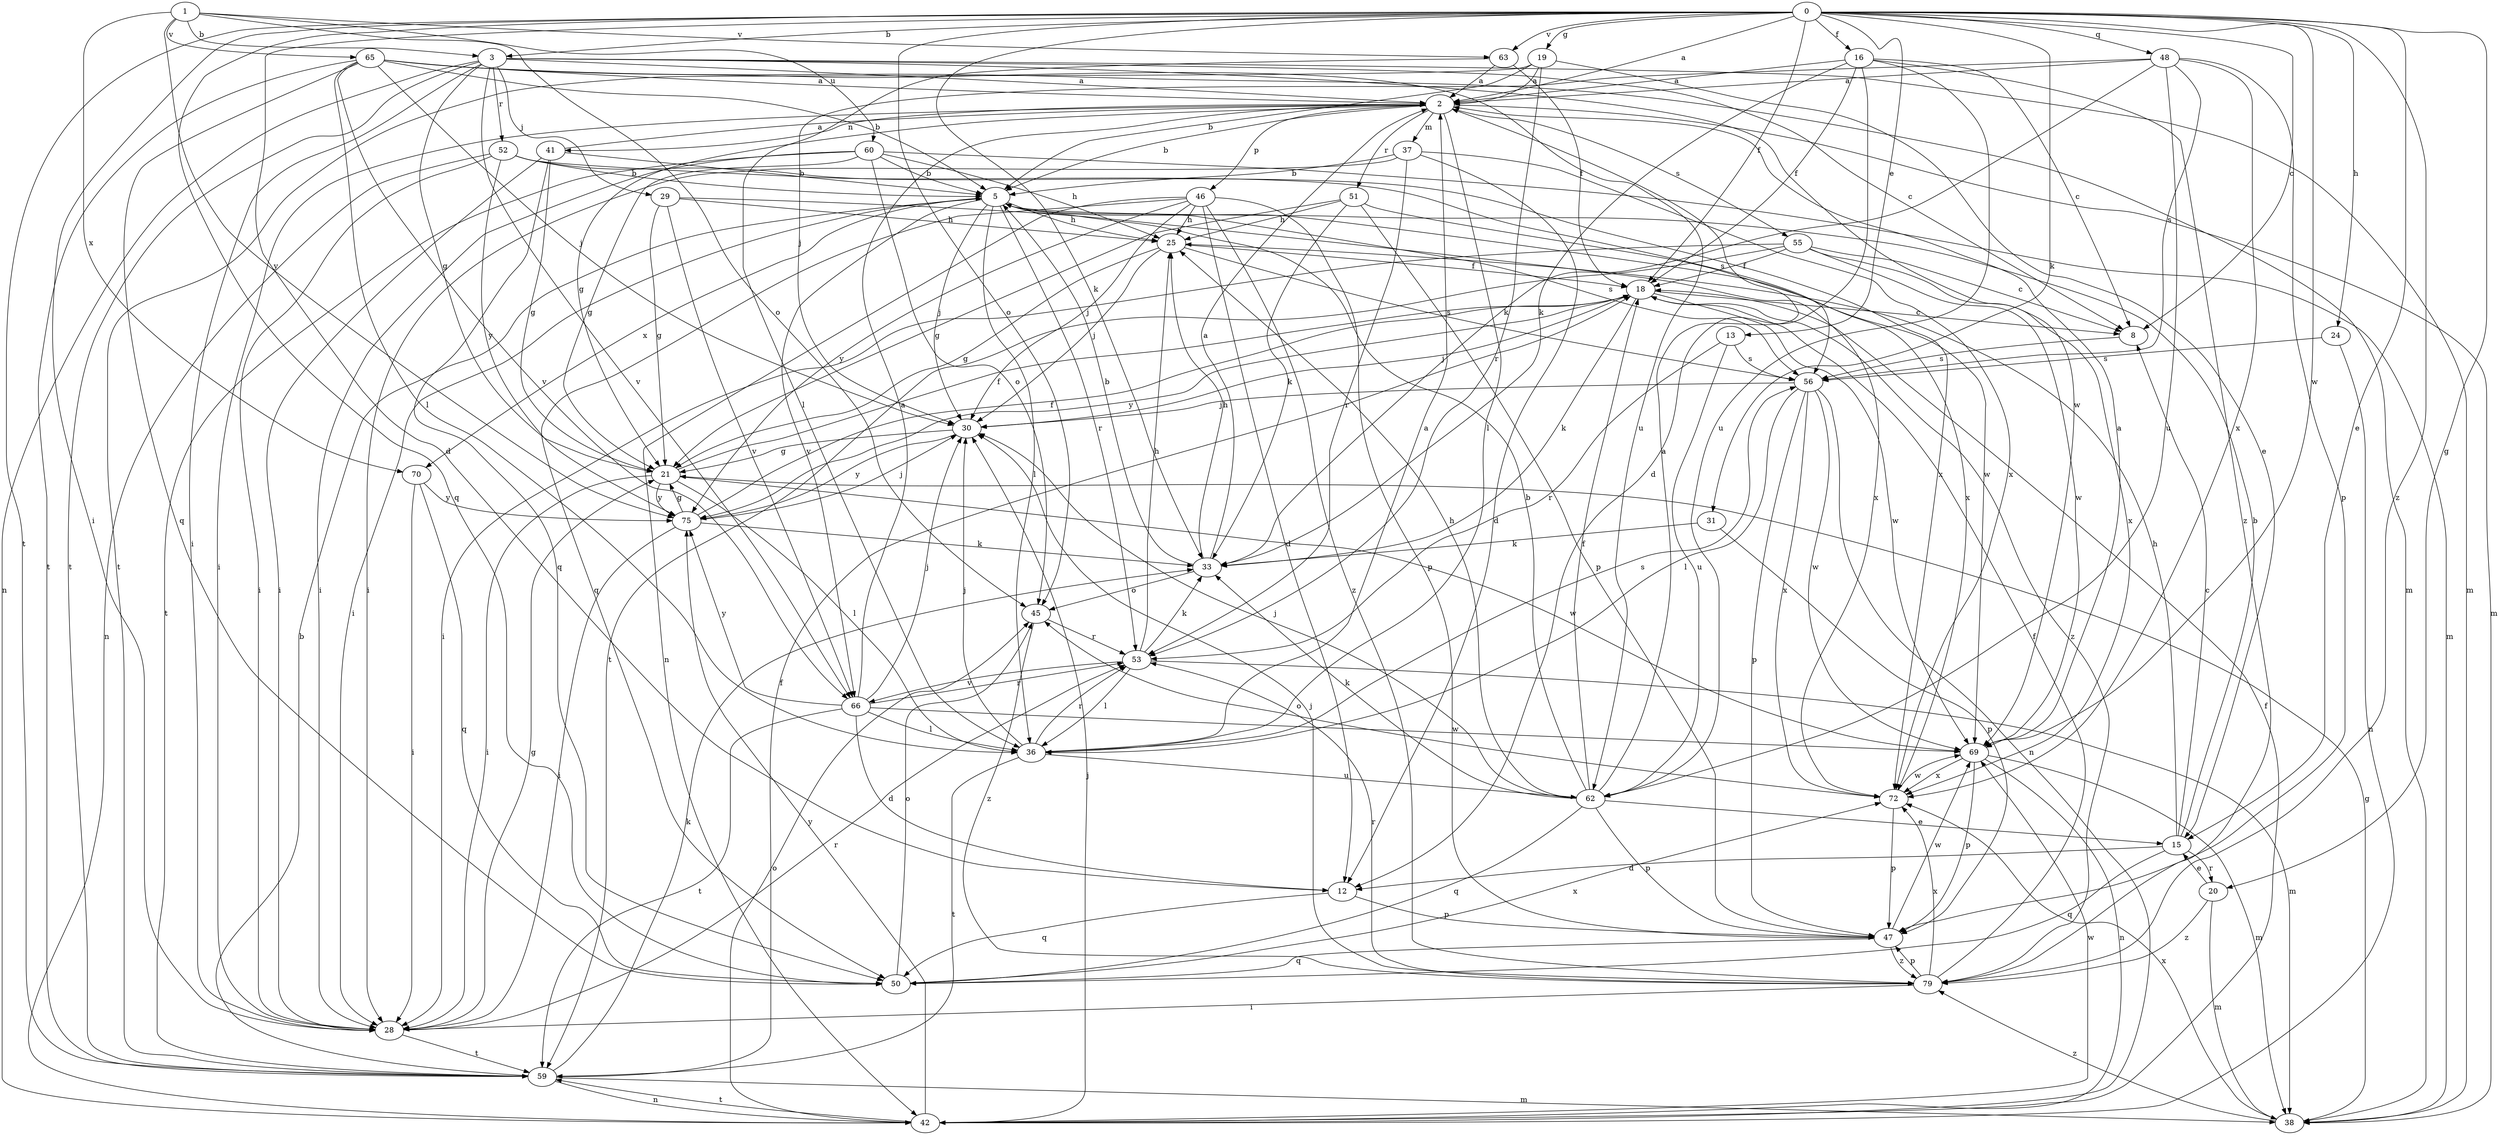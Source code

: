 strict digraph  {
0;
1;
2;
3;
5;
8;
12;
13;
15;
16;
18;
19;
20;
21;
24;
25;
28;
29;
30;
31;
33;
36;
37;
38;
41;
42;
45;
46;
47;
48;
50;
51;
52;
53;
55;
56;
59;
60;
62;
63;
65;
66;
69;
70;
72;
75;
79;
0 -> 2  [label=a];
0 -> 3  [label=b];
0 -> 8  [label=c];
0 -> 12  [label=d];
0 -> 13  [label=e];
0 -> 15  [label=e];
0 -> 16  [label=f];
0 -> 18  [label=f];
0 -> 19  [label=g];
0 -> 20  [label=g];
0 -> 24  [label=h];
0 -> 28  [label=i];
0 -> 31  [label=k];
0 -> 33  [label=k];
0 -> 45  [label=o];
0 -> 48  [label=q];
0 -> 50  [label=q];
0 -> 59  [label=t];
0 -> 63  [label=v];
0 -> 69  [label=w];
0 -> 79  [label=z];
1 -> 3  [label=b];
1 -> 45  [label=o];
1 -> 60  [label=u];
1 -> 63  [label=v];
1 -> 65  [label=v];
1 -> 70  [label=x];
1 -> 75  [label=y];
2 -> 5  [label=b];
2 -> 21  [label=g];
2 -> 28  [label=i];
2 -> 36  [label=l];
2 -> 37  [label=m];
2 -> 38  [label=m];
2 -> 41  [label=n];
2 -> 46  [label=p];
2 -> 51  [label=r];
2 -> 55  [label=s];
3 -> 2  [label=a];
3 -> 8  [label=c];
3 -> 21  [label=g];
3 -> 28  [label=i];
3 -> 29  [label=j];
3 -> 38  [label=m];
3 -> 42  [label=n];
3 -> 52  [label=r];
3 -> 59  [label=t];
3 -> 66  [label=v];
3 -> 69  [label=w];
5 -> 25  [label=h];
5 -> 28  [label=i];
5 -> 30  [label=j];
5 -> 36  [label=l];
5 -> 53  [label=r];
5 -> 56  [label=s];
5 -> 66  [label=v];
5 -> 69  [label=w];
5 -> 70  [label=x];
8 -> 56  [label=s];
12 -> 47  [label=p];
12 -> 50  [label=q];
13 -> 53  [label=r];
13 -> 56  [label=s];
13 -> 62  [label=u];
15 -> 5  [label=b];
15 -> 8  [label=c];
15 -> 12  [label=d];
15 -> 25  [label=h];
15 -> 50  [label=q];
15 -> 20  [label=r];
16 -> 2  [label=a];
16 -> 8  [label=c];
16 -> 12  [label=d];
16 -> 18  [label=f];
16 -> 33  [label=k];
16 -> 62  [label=u];
16 -> 79  [label=z];
18 -> 8  [label=c];
18 -> 30  [label=j];
18 -> 33  [label=k];
18 -> 69  [label=w];
18 -> 75  [label=y];
18 -> 79  [label=z];
19 -> 2  [label=a];
19 -> 5  [label=b];
19 -> 15  [label=e];
19 -> 53  [label=r];
19 -> 59  [label=t];
20 -> 15  [label=e];
20 -> 38  [label=m];
20 -> 79  [label=z];
21 -> 18  [label=f];
21 -> 28  [label=i];
21 -> 36  [label=l];
21 -> 69  [label=w];
21 -> 75  [label=y];
24 -> 42  [label=n];
24 -> 56  [label=s];
25 -> 18  [label=f];
25 -> 21  [label=g];
25 -> 30  [label=j];
25 -> 56  [label=s];
28 -> 21  [label=g];
28 -> 53  [label=r];
28 -> 59  [label=t];
29 -> 21  [label=g];
29 -> 25  [label=h];
29 -> 66  [label=v];
29 -> 72  [label=x];
30 -> 21  [label=g];
30 -> 75  [label=y];
31 -> 33  [label=k];
31 -> 47  [label=p];
33 -> 2  [label=a];
33 -> 5  [label=b];
33 -> 25  [label=h];
33 -> 45  [label=o];
36 -> 2  [label=a];
36 -> 30  [label=j];
36 -> 53  [label=r];
36 -> 56  [label=s];
36 -> 59  [label=t];
36 -> 62  [label=u];
37 -> 5  [label=b];
37 -> 12  [label=d];
37 -> 28  [label=i];
37 -> 53  [label=r];
37 -> 72  [label=x];
38 -> 21  [label=g];
38 -> 72  [label=x];
38 -> 79  [label=z];
41 -> 2  [label=a];
41 -> 5  [label=b];
41 -> 21  [label=g];
41 -> 28  [label=i];
41 -> 50  [label=q];
42 -> 18  [label=f];
42 -> 30  [label=j];
42 -> 45  [label=o];
42 -> 59  [label=t];
42 -> 69  [label=w];
42 -> 75  [label=y];
45 -> 53  [label=r];
45 -> 79  [label=z];
46 -> 12  [label=d];
46 -> 25  [label=h];
46 -> 30  [label=j];
46 -> 42  [label=n];
46 -> 47  [label=p];
46 -> 50  [label=q];
46 -> 75  [label=y];
46 -> 79  [label=z];
47 -> 50  [label=q];
47 -> 69  [label=w];
47 -> 79  [label=z];
48 -> 2  [label=a];
48 -> 30  [label=j];
48 -> 33  [label=k];
48 -> 47  [label=p];
48 -> 56  [label=s];
48 -> 62  [label=u];
48 -> 72  [label=x];
50 -> 45  [label=o];
50 -> 72  [label=x];
51 -> 21  [label=g];
51 -> 25  [label=h];
51 -> 33  [label=k];
51 -> 47  [label=p];
51 -> 72  [label=x];
52 -> 5  [label=b];
52 -> 28  [label=i];
52 -> 42  [label=n];
52 -> 56  [label=s];
52 -> 72  [label=x];
52 -> 75  [label=y];
53 -> 25  [label=h];
53 -> 33  [label=k];
53 -> 36  [label=l];
53 -> 38  [label=m];
53 -> 66  [label=v];
55 -> 8  [label=c];
55 -> 18  [label=f];
55 -> 28  [label=i];
55 -> 59  [label=t];
55 -> 69  [label=w];
55 -> 72  [label=x];
56 -> 30  [label=j];
56 -> 36  [label=l];
56 -> 42  [label=n];
56 -> 47  [label=p];
56 -> 69  [label=w];
56 -> 72  [label=x];
59 -> 5  [label=b];
59 -> 18  [label=f];
59 -> 33  [label=k];
59 -> 38  [label=m];
59 -> 42  [label=n];
60 -> 5  [label=b];
60 -> 21  [label=g];
60 -> 25  [label=h];
60 -> 28  [label=i];
60 -> 38  [label=m];
60 -> 45  [label=o];
60 -> 59  [label=t];
62 -> 2  [label=a];
62 -> 5  [label=b];
62 -> 15  [label=e];
62 -> 18  [label=f];
62 -> 25  [label=h];
62 -> 30  [label=j];
62 -> 33  [label=k];
62 -> 47  [label=p];
62 -> 50  [label=q];
63 -> 2  [label=a];
63 -> 18  [label=f];
63 -> 36  [label=l];
65 -> 2  [label=a];
65 -> 5  [label=b];
65 -> 30  [label=j];
65 -> 36  [label=l];
65 -> 38  [label=m];
65 -> 50  [label=q];
65 -> 59  [label=t];
65 -> 62  [label=u];
65 -> 66  [label=v];
66 -> 2  [label=a];
66 -> 12  [label=d];
66 -> 30  [label=j];
66 -> 36  [label=l];
66 -> 53  [label=r];
66 -> 59  [label=t];
66 -> 69  [label=w];
66 -> 75  [label=y];
69 -> 2  [label=a];
69 -> 38  [label=m];
69 -> 42  [label=n];
69 -> 47  [label=p];
69 -> 72  [label=x];
70 -> 28  [label=i];
70 -> 50  [label=q];
70 -> 75  [label=y];
72 -> 45  [label=o];
72 -> 47  [label=p];
72 -> 69  [label=w];
75 -> 18  [label=f];
75 -> 21  [label=g];
75 -> 28  [label=i];
75 -> 30  [label=j];
75 -> 33  [label=k];
79 -> 18  [label=f];
79 -> 28  [label=i];
79 -> 30  [label=j];
79 -> 47  [label=p];
79 -> 53  [label=r];
79 -> 72  [label=x];
}

